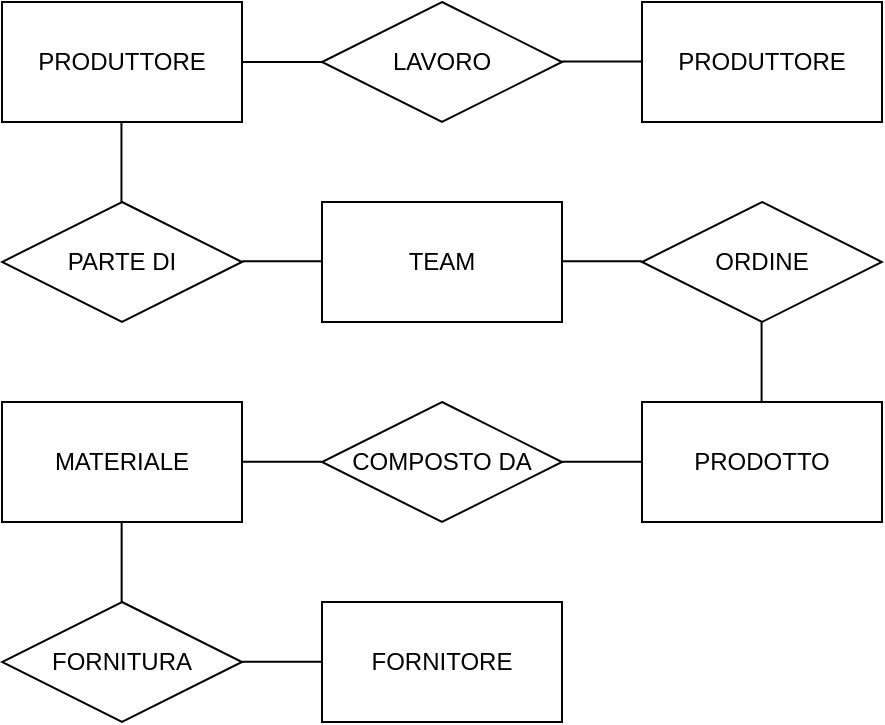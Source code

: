 <mxfile version="26.2.13">
  <diagram id="C5RBs43oDa-KdzZeNtuy" name="Page-1">
    <mxGraphModel dx="2515" dy="1460" grid="1" gridSize="10" guides="1" tooltips="1" connect="1" arrows="1" fold="1" page="1" pageScale="1" pageWidth="827" pageHeight="1169" math="0" shadow="0">
      <root>
        <mxCell id="WIyWlLk6GJQsqaUBKTNV-0" />
        <mxCell id="WIyWlLk6GJQsqaUBKTNV-1" parent="WIyWlLk6GJQsqaUBKTNV-0" />
        <mxCell id="ZGakx_H0oJV6xZXqCk43-0" value="PRODUTTORE" style="rounded=0;whiteSpace=wrap;html=1;" vertex="1" parent="WIyWlLk6GJQsqaUBKTNV-1">
          <mxGeometry x="70" y="60" width="120" height="60" as="geometry" />
        </mxCell>
        <mxCell id="ZGakx_H0oJV6xZXqCk43-1" value="PARTE DI" style="rhombus;whiteSpace=wrap;html=1;" vertex="1" parent="WIyWlLk6GJQsqaUBKTNV-1">
          <mxGeometry x="70" y="160" width="120" height="60" as="geometry" />
        </mxCell>
        <mxCell id="ZGakx_H0oJV6xZXqCk43-3" value="" style="endArrow=none;html=1;rounded=0;" edge="1" parent="WIyWlLk6GJQsqaUBKTNV-1">
          <mxGeometry width="50" height="50" relative="1" as="geometry">
            <mxPoint x="129.73" y="120" as="sourcePoint" />
            <mxPoint x="129.73" y="160" as="targetPoint" />
          </mxGeometry>
        </mxCell>
        <mxCell id="ZGakx_H0oJV6xZXqCk43-4" value="" style="endArrow=none;html=1;rounded=0;entryX=1;entryY=0.5;entryDx=0;entryDy=0;" edge="1" parent="WIyWlLk6GJQsqaUBKTNV-1" target="ZGakx_H0oJV6xZXqCk43-0">
          <mxGeometry width="50" height="50" relative="1" as="geometry">
            <mxPoint x="230" y="90" as="sourcePoint" />
            <mxPoint x="120" y="140" as="targetPoint" />
          </mxGeometry>
        </mxCell>
        <mxCell id="ZGakx_H0oJV6xZXqCk43-5" value="LAVORO" style="rhombus;whiteSpace=wrap;html=1;" vertex="1" parent="WIyWlLk6GJQsqaUBKTNV-1">
          <mxGeometry x="230" y="60" width="120" height="60" as="geometry" />
        </mxCell>
        <mxCell id="ZGakx_H0oJV6xZXqCk43-6" value="PRODUTTORE" style="rounded=0;whiteSpace=wrap;html=1;" vertex="1" parent="WIyWlLk6GJQsqaUBKTNV-1">
          <mxGeometry x="390" y="60" width="120" height="60" as="geometry" />
        </mxCell>
        <mxCell id="ZGakx_H0oJV6xZXqCk43-7" value="" style="endArrow=none;html=1;rounded=0;entryX=1;entryY=0.5;entryDx=0;entryDy=0;" edge="1" parent="WIyWlLk6GJQsqaUBKTNV-1">
          <mxGeometry width="50" height="50" relative="1" as="geometry">
            <mxPoint x="390" y="89.81" as="sourcePoint" />
            <mxPoint x="350" y="89.81" as="targetPoint" />
          </mxGeometry>
        </mxCell>
        <mxCell id="ZGakx_H0oJV6xZXqCk43-8" value="TEAM" style="rounded=0;whiteSpace=wrap;html=1;" vertex="1" parent="WIyWlLk6GJQsqaUBKTNV-1">
          <mxGeometry x="230" y="160" width="120" height="60" as="geometry" />
        </mxCell>
        <mxCell id="ZGakx_H0oJV6xZXqCk43-9" value="" style="endArrow=none;html=1;rounded=0;" edge="1" parent="WIyWlLk6GJQsqaUBKTNV-1">
          <mxGeometry width="50" height="50" relative="1" as="geometry">
            <mxPoint x="449.8" y="220" as="sourcePoint" />
            <mxPoint x="449.8" y="260" as="targetPoint" />
          </mxGeometry>
        </mxCell>
        <mxCell id="ZGakx_H0oJV6xZXqCk43-10" value="ORDINE" style="rhombus;whiteSpace=wrap;html=1;" vertex="1" parent="WIyWlLk6GJQsqaUBKTNV-1">
          <mxGeometry x="390" y="160" width="120" height="60" as="geometry" />
        </mxCell>
        <mxCell id="ZGakx_H0oJV6xZXqCk43-11" value="" style="endArrow=none;html=1;rounded=0;entryX=1;entryY=0.5;entryDx=0;entryDy=0;" edge="1" parent="WIyWlLk6GJQsqaUBKTNV-1">
          <mxGeometry width="50" height="50" relative="1" as="geometry">
            <mxPoint x="230" y="189.62" as="sourcePoint" />
            <mxPoint x="190" y="189.62" as="targetPoint" />
          </mxGeometry>
        </mxCell>
        <mxCell id="ZGakx_H0oJV6xZXqCk43-12" value="" style="endArrow=none;html=1;rounded=0;entryX=1;entryY=0.5;entryDx=0;entryDy=0;" edge="1" parent="WIyWlLk6GJQsqaUBKTNV-1">
          <mxGeometry width="50" height="50" relative="1" as="geometry">
            <mxPoint x="390" y="189.62" as="sourcePoint" />
            <mxPoint x="350" y="189.62" as="targetPoint" />
          </mxGeometry>
        </mxCell>
        <mxCell id="ZGakx_H0oJV6xZXqCk43-13" value="PRODOTTO" style="rounded=0;whiteSpace=wrap;html=1;" vertex="1" parent="WIyWlLk6GJQsqaUBKTNV-1">
          <mxGeometry x="390" y="260" width="120" height="60" as="geometry" />
        </mxCell>
        <mxCell id="ZGakx_H0oJV6xZXqCk43-14" value="COMPOSTO DA" style="rhombus;whiteSpace=wrap;html=1;" vertex="1" parent="WIyWlLk6GJQsqaUBKTNV-1">
          <mxGeometry x="230" y="260" width="120" height="60" as="geometry" />
        </mxCell>
        <mxCell id="ZGakx_H0oJV6xZXqCk43-16" value="" style="endArrow=none;html=1;rounded=0;entryX=1;entryY=0.5;entryDx=0;entryDy=0;" edge="1" parent="WIyWlLk6GJQsqaUBKTNV-1">
          <mxGeometry width="50" height="50" relative="1" as="geometry">
            <mxPoint x="390" y="289.82" as="sourcePoint" />
            <mxPoint x="350" y="289.82" as="targetPoint" />
          </mxGeometry>
        </mxCell>
        <mxCell id="ZGakx_H0oJV6xZXqCk43-17" value="MATERIALE" style="rounded=0;whiteSpace=wrap;html=1;" vertex="1" parent="WIyWlLk6GJQsqaUBKTNV-1">
          <mxGeometry x="70" y="260" width="120" height="60" as="geometry" />
        </mxCell>
        <mxCell id="ZGakx_H0oJV6xZXqCk43-18" value="" style="endArrow=none;html=1;rounded=0;entryX=1;entryY=0.5;entryDx=0;entryDy=0;" edge="1" parent="WIyWlLk6GJQsqaUBKTNV-1">
          <mxGeometry width="50" height="50" relative="1" as="geometry">
            <mxPoint x="230" y="289.82" as="sourcePoint" />
            <mxPoint x="190" y="289.82" as="targetPoint" />
          </mxGeometry>
        </mxCell>
        <mxCell id="ZGakx_H0oJV6xZXqCk43-19" value="" style="endArrow=none;html=1;rounded=0;" edge="1" parent="WIyWlLk6GJQsqaUBKTNV-1">
          <mxGeometry width="50" height="50" relative="1" as="geometry">
            <mxPoint x="129.82" y="320" as="sourcePoint" />
            <mxPoint x="129.82" y="360" as="targetPoint" />
          </mxGeometry>
        </mxCell>
        <mxCell id="ZGakx_H0oJV6xZXqCk43-20" value="FORNITURA" style="rhombus;whiteSpace=wrap;html=1;" vertex="1" parent="WIyWlLk6GJQsqaUBKTNV-1">
          <mxGeometry x="70" y="360" width="120" height="60" as="geometry" />
        </mxCell>
        <mxCell id="ZGakx_H0oJV6xZXqCk43-21" value="FORNITORE" style="rounded=0;whiteSpace=wrap;html=1;" vertex="1" parent="WIyWlLk6GJQsqaUBKTNV-1">
          <mxGeometry x="230" y="360" width="120" height="60" as="geometry" />
        </mxCell>
        <mxCell id="ZGakx_H0oJV6xZXqCk43-22" value="" style="endArrow=none;html=1;rounded=0;entryX=1;entryY=0.5;entryDx=0;entryDy=0;" edge="1" parent="WIyWlLk6GJQsqaUBKTNV-1">
          <mxGeometry width="50" height="50" relative="1" as="geometry">
            <mxPoint x="230" y="389.82" as="sourcePoint" />
            <mxPoint x="190" y="389.82" as="targetPoint" />
          </mxGeometry>
        </mxCell>
      </root>
    </mxGraphModel>
  </diagram>
</mxfile>
